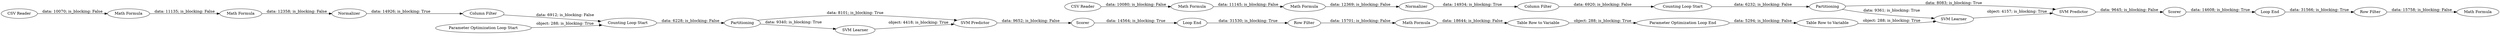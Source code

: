 digraph {
	"2345615417741256729_3" [label=Partitioning]
	"2345615417741256729_39" [label=Partitioning]
	"2345615417741256729_21" [label="Row Filter"]
	"2345615417741256729_35" [label="Column Filter"]
	"2345615417741256729_20" [label="Counting Loop Start"]
	"2345615417741256729_19" [label=Scorer]
	"2345615417741256729_42" [label="Row Filter"]
	"2345615417741256729_16" [label="Column Filter"]
	"2345615417741256729_22" [label="Math Formula"]
	"2345615417741256729_10" [label="Loop End"]
	"2345615417741256729_23" [label="Parameter Optimization Loop Start"]
	"2345615417741256729_31" [label="Math Formula"]
	"2345615417741256729_24" [label="Parameter Optimization Loop End"]
	"2345615417741256729_26" [label="Table Row to Variable"]
	"2345615417741256729_43" [label="Table Row to Variable"]
	"2345615417741256729_15" [label=Normalizer]
	"2345615417741256729_40" [label="Counting Loop Start"]
	"2345615417741256729_29" [label="Math Formula"]
	"2345615417741256729_36" [label="SVM Predictor"]
	"2345615417741256729_27" [label="Math Formula"]
	"2345615417741256729_32" [label="SVM Learner"]
	"2345615417741256729_41" [label="Loop End"]
	"2345615417741256729_13" [label="Math Formula"]
	"2345615417741256729_18" [label="SVM Predictor"]
	"2345615417741256729_14" [label="Math Formula"]
	"2345615417741256729_33" [label=Normalizer]
	"2345615417741256729_37" [label=Scorer]
	"2345615417741256729_38" [label="CSV Reader"]
	"2345615417741256729_25" [label="SVM Learner"]
	"2345615417741256729_2" [label="CSV Reader"]
	"2345615417741256729_20" -> "2345615417741256729_3" [label="data: 6228; is_blocking: False"]
	"2345615417741256729_29" -> "2345615417741256729_31" [label="data: 11145; is_blocking: False"]
	"2345615417741256729_16" -> "2345615417741256729_20" [label="data: 6912; is_blocking: False"]
	"2345615417741256729_40" -> "2345615417741256729_39" [label="data: 6232; is_blocking: False"]
	"2345615417741256729_42" -> "2345615417741256729_27" [label="data: 15758; is_blocking: False"]
	"2345615417741256729_21" -> "2345615417741256729_22" [label="data: 15701; is_blocking: False"]
	"2345615417741256729_15" -> "2345615417741256729_16" [label="data: 14926; is_blocking: True"]
	"2345615417741256729_18" -> "2345615417741256729_19" [label="data: 9652; is_blocking: False"]
	"2345615417741256729_14" -> "2345615417741256729_15" [label="data: 12358; is_blocking: False"]
	"2345615417741256729_39" -> "2345615417741256729_32" [label="data: 9361; is_blocking: True"]
	"2345615417741256729_10" -> "2345615417741256729_21" [label="data: 31530; is_blocking: True"]
	"2345615417741256729_26" -> "2345615417741256729_24" [label="object: 288; is_blocking: True"]
	"2345615417741256729_3" -> "2345615417741256729_25" [label="data: 9340; is_blocking: True"]
	"2345615417741256729_31" -> "2345615417741256729_33" [label="data: 12369; is_blocking: False"]
	"2345615417741256729_13" -> "2345615417741256729_14" [label="data: 11135; is_blocking: False"]
	"2345615417741256729_24" -> "2345615417741256729_43" [label="data: 5294; is_blocking: False"]
	"2345615417741256729_36" -> "2345615417741256729_37" [label="data: 9645; is_blocking: False"]
	"2345615417741256729_32" -> "2345615417741256729_36" [label="object: 4157; is_blocking: True"]
	"2345615417741256729_43" -> "2345615417741256729_32" [label="object: 288; is_blocking: True"]
	"2345615417741256729_22" -> "2345615417741256729_26" [label="data: 18644; is_blocking: False"]
	"2345615417741256729_35" -> "2345615417741256729_40" [label="data: 6920; is_blocking: False"]
	"2345615417741256729_2" -> "2345615417741256729_13" [label="data: 10070; is_blocking: False"]
	"2345615417741256729_19" -> "2345615417741256729_10" [label="data: 14564; is_blocking: True"]
	"2345615417741256729_3" -> "2345615417741256729_18" [label="data: 8101; is_blocking: True"]
	"2345615417741256729_23" -> "2345615417741256729_20" [label="object: 288; is_blocking: True"]
	"2345615417741256729_33" -> "2345615417741256729_35" [label="data: 14934; is_blocking: True"]
	"2345615417741256729_38" -> "2345615417741256729_29" [label="data: 10080; is_blocking: False"]
	"2345615417741256729_41" -> "2345615417741256729_42" [label="data: 31566; is_blocking: True"]
	"2345615417741256729_39" -> "2345615417741256729_36" [label="data: 8083; is_blocking: True"]
	"2345615417741256729_25" -> "2345615417741256729_18" [label="object: 4418; is_blocking: True"]
	"2345615417741256729_37" -> "2345615417741256729_41" [label="data: 14608; is_blocking: True"]
	rankdir=LR
}
